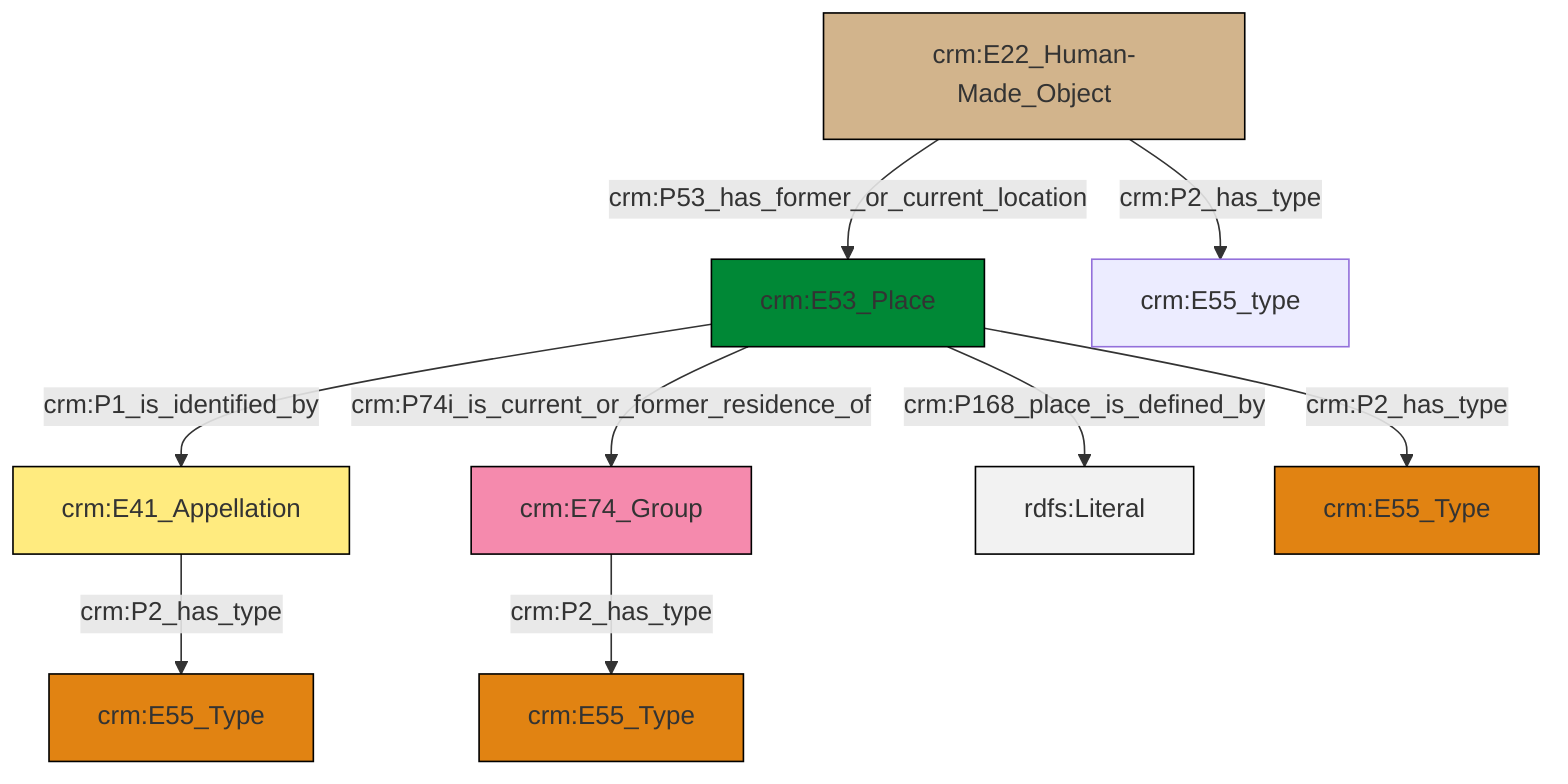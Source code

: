 graph TD
classDef Literal fill:#f2f2f2,stroke:#000000;
classDef CRM_Entity fill:#FFFFFF,stroke:#000000;
classDef Temporal_Entity fill:#00C9E6, stroke:#000000;
classDef Type fill:#E18312, stroke:#000000;
classDef Time-Span fill:#2C9C91, stroke:#000000;
classDef Appellation fill:#FFEB7F, stroke:#000000;
classDef Place fill:#008836, stroke:#000000;
classDef Persistent_Item fill:#B266B2, stroke:#000000;
classDef Conceptual_Object fill:#FFD700, stroke:#000000;
classDef Physical_Thing fill:#D2B48C, stroke:#000000;
classDef Actor fill:#f58aad, stroke:#000000;
classDef PC_Classes fill:#4ce600, stroke:#000000;
classDef Multi fill:#cccccc,stroke:#000000;

0["crm:E74_Group"]:::Actor -->|crm:P2_has_type| 1["crm:E55_Type"]:::Type
4["crm:E53_Place"]:::Place -->|crm:P168_place_is_defined_by| 5[rdfs:Literal]:::Literal
4["crm:E53_Place"]:::Place -->|crm:P1_is_identified_by| 2["crm:E41_Appellation"]:::Appellation
4["crm:E53_Place"]:::Place -->|crm:P74i_is_current_or_former_residence_of| 0["crm:E74_Group"]:::Actor
11["crm:E22_Human-Made_Object"]:::Physical_Thing -->|crm:P2_has_type| 12["crm:E55_type"]:::Default
4["crm:E53_Place"]:::Place -->|crm:P2_has_type| 7["crm:E55_Type"]:::Type
2["crm:E41_Appellation"]:::Appellation -->|crm:P2_has_type| 9["crm:E55_Type"]:::Type
11["crm:E22_Human-Made_Object"]:::Physical_Thing -->|crm:P53_has_former_or_current_location| 4["crm:E53_Place"]:::Place
